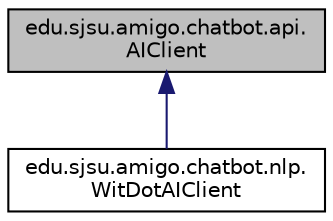 digraph "edu.sjsu.amigo.chatbot.api.AIClient"
{
  edge [fontname="Helvetica",fontsize="10",labelfontname="Helvetica",labelfontsize="10"];
  node [fontname="Helvetica",fontsize="10",shape=record];
  Node0 [label="edu.sjsu.amigo.chatbot.api.\lAIClient",height=0.2,width=0.4,color="black", fillcolor="grey75", style="filled", fontcolor="black"];
  Node0 -> Node1 [dir="back",color="midnightblue",fontsize="10",style="solid",fontname="Helvetica"];
  Node1 [label="edu.sjsu.amigo.chatbot.nlp.\lWitDotAIClient",height=0.2,width=0.4,color="black", fillcolor="white", style="filled",URL="$classedu_1_1sjsu_1_1amigo_1_1chatbot_1_1nlp_1_1_wit_dot_a_i_client.html"];
}
